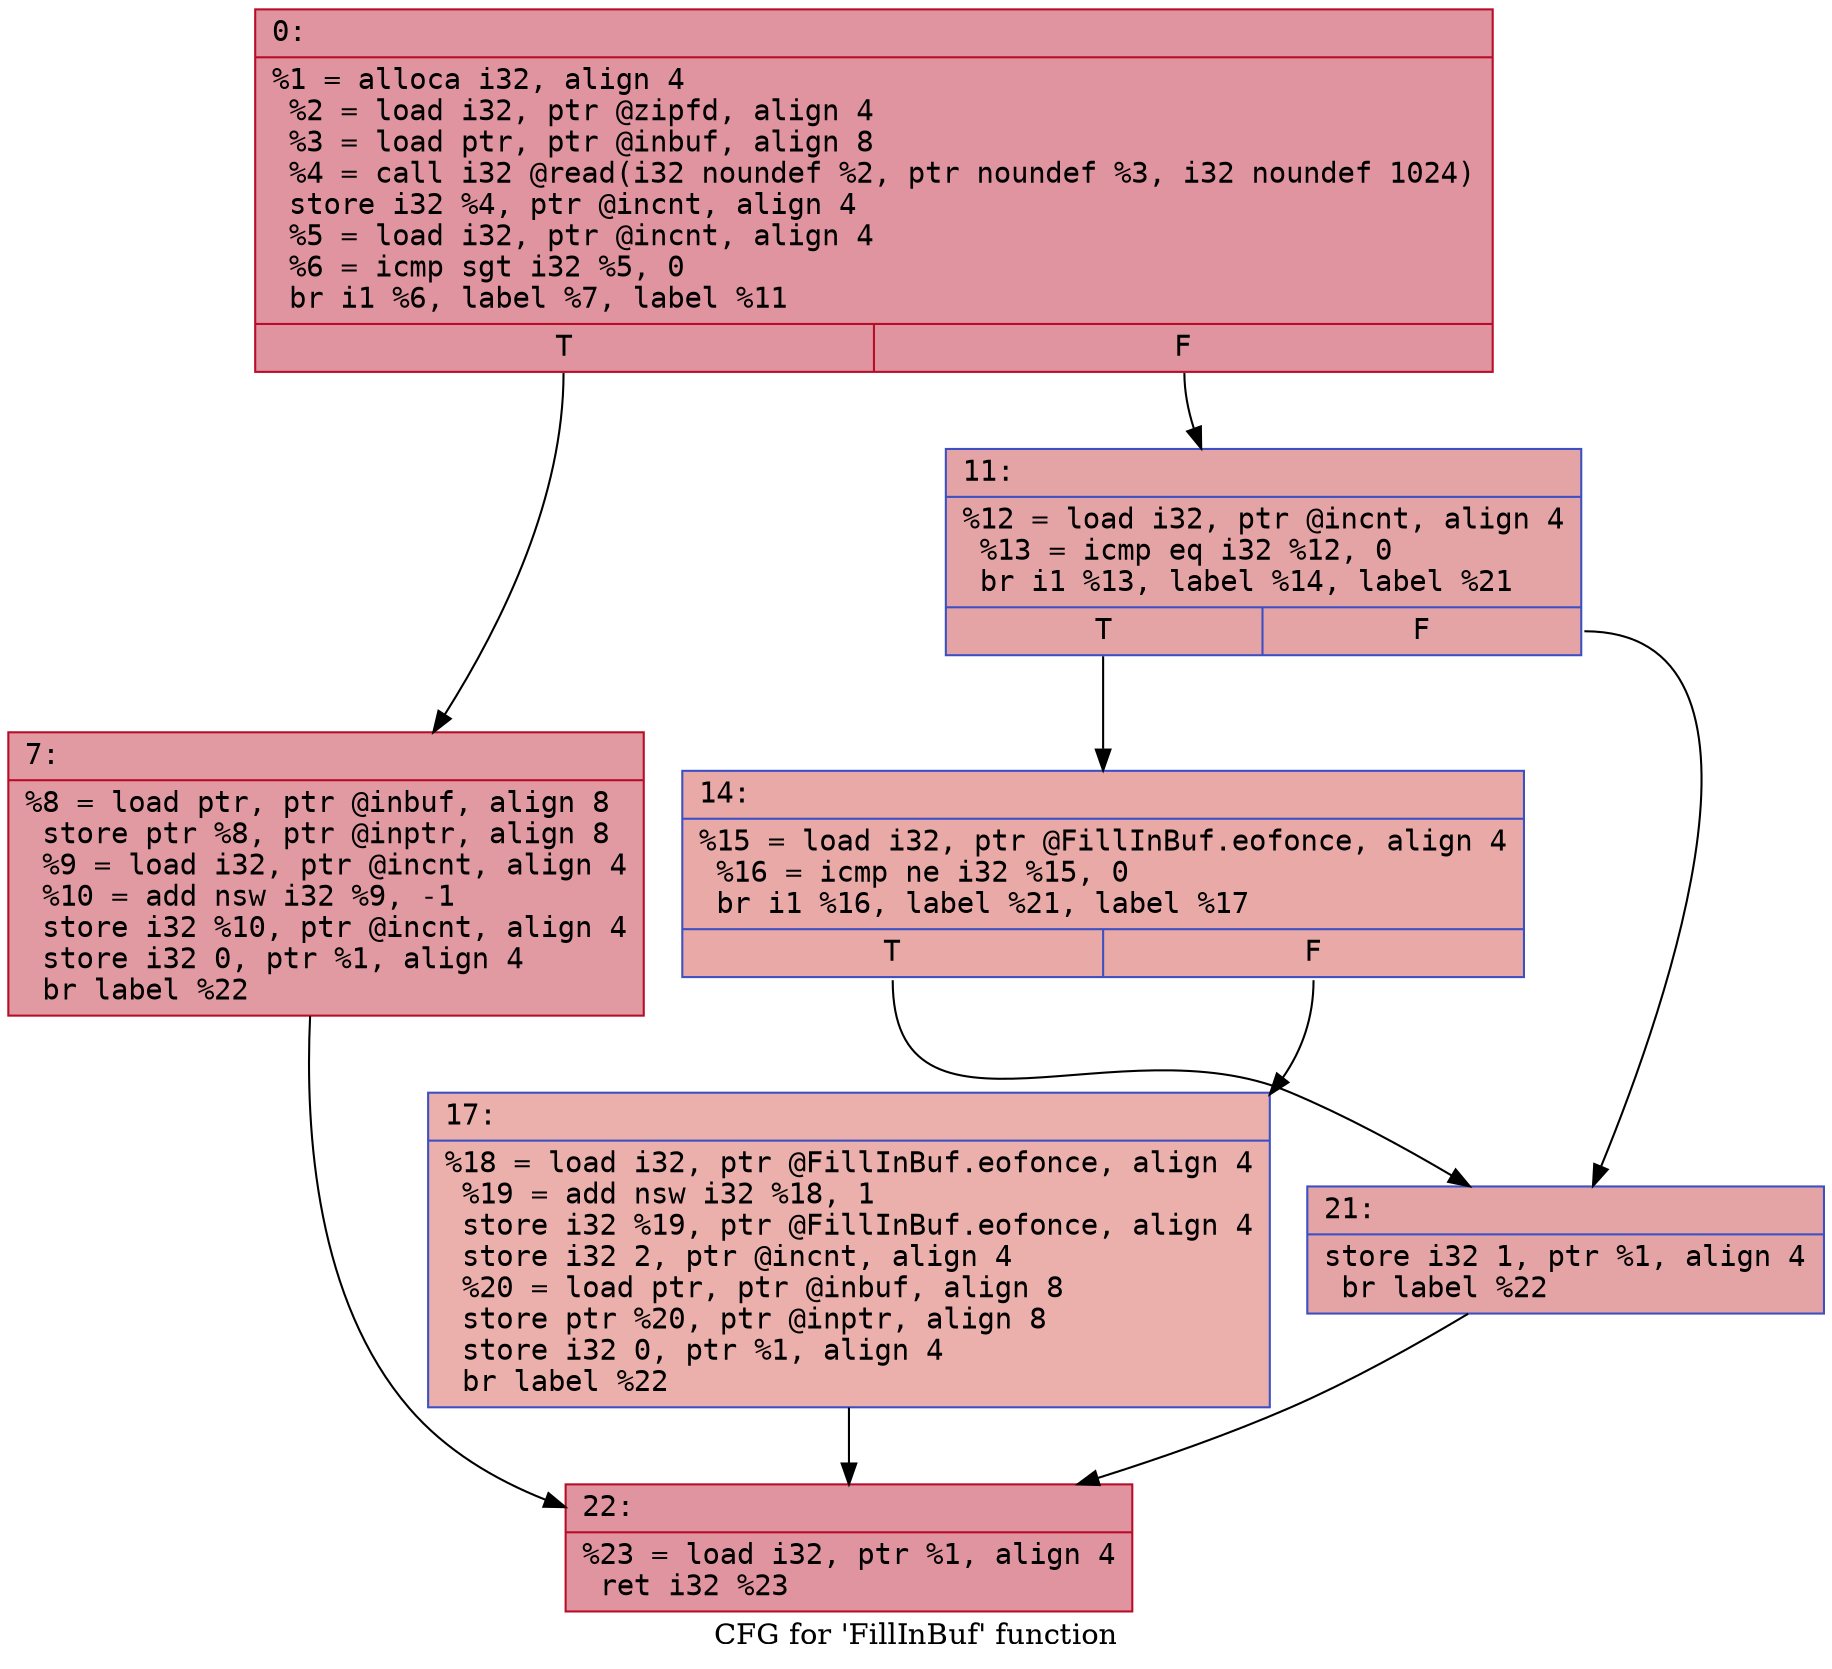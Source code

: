 digraph "CFG for 'FillInBuf' function" {
	label="CFG for 'FillInBuf' function";

	Node0x600002cfde50 [shape=record,color="#b70d28ff", style=filled, fillcolor="#b70d2870" fontname="Courier",label="{0:\l|  %1 = alloca i32, align 4\l  %2 = load i32, ptr @zipfd, align 4\l  %3 = load ptr, ptr @inbuf, align 8\l  %4 = call i32 @read(i32 noundef %2, ptr noundef %3, i32 noundef 1024)\l  store i32 %4, ptr @incnt, align 4\l  %5 = load i32, ptr @incnt, align 4\l  %6 = icmp sgt i32 %5, 0\l  br i1 %6, label %7, label %11\l|{<s0>T|<s1>F}}"];
	Node0x600002cfde50:s0 -> Node0x600002cfdef0[tooltip="0 -> 7\nProbability 62.50%" ];
	Node0x600002cfde50:s1 -> Node0x600002cfdf40[tooltip="0 -> 11\nProbability 37.50%" ];
	Node0x600002cfdef0 [shape=record,color="#b70d28ff", style=filled, fillcolor="#bb1b2c70" fontname="Courier",label="{7:\l|  %8 = load ptr, ptr @inbuf, align 8\l  store ptr %8, ptr @inptr, align 8\l  %9 = load i32, ptr @incnt, align 4\l  %10 = add nsw i32 %9, -1\l  store i32 %10, ptr @incnt, align 4\l  store i32 0, ptr %1, align 4\l  br label %22\l}"];
	Node0x600002cfdef0 -> Node0x600002cfe080[tooltip="7 -> 22\nProbability 100.00%" ];
	Node0x600002cfdf40 [shape=record,color="#3d50c3ff", style=filled, fillcolor="#c32e3170" fontname="Courier",label="{11:\l|  %12 = load i32, ptr @incnt, align 4\l  %13 = icmp eq i32 %12, 0\l  br i1 %13, label %14, label %21\l|{<s0>T|<s1>F}}"];
	Node0x600002cfdf40:s0 -> Node0x600002cfdf90[tooltip="11 -> 14\nProbability 37.50%" ];
	Node0x600002cfdf40:s1 -> Node0x600002cfe030[tooltip="11 -> 21\nProbability 62.50%" ];
	Node0x600002cfdf90 [shape=record,color="#3d50c3ff", style=filled, fillcolor="#ca3b3770" fontname="Courier",label="{14:\l|  %15 = load i32, ptr @FillInBuf.eofonce, align 4\l  %16 = icmp ne i32 %15, 0\l  br i1 %16, label %21, label %17\l|{<s0>T|<s1>F}}"];
	Node0x600002cfdf90:s0 -> Node0x600002cfe030[tooltip="14 -> 21\nProbability 62.50%" ];
	Node0x600002cfdf90:s1 -> Node0x600002cfdfe0[tooltip="14 -> 17\nProbability 37.50%" ];
	Node0x600002cfdfe0 [shape=record,color="#3d50c3ff", style=filled, fillcolor="#d24b4070" fontname="Courier",label="{17:\l|  %18 = load i32, ptr @FillInBuf.eofonce, align 4\l  %19 = add nsw i32 %18, 1\l  store i32 %19, ptr @FillInBuf.eofonce, align 4\l  store i32 2, ptr @incnt, align 4\l  %20 = load ptr, ptr @inbuf, align 8\l  store ptr %20, ptr @inptr, align 8\l  store i32 0, ptr %1, align 4\l  br label %22\l}"];
	Node0x600002cfdfe0 -> Node0x600002cfe080[tooltip="17 -> 22\nProbability 100.00%" ];
	Node0x600002cfe030 [shape=record,color="#3d50c3ff", style=filled, fillcolor="#c32e3170" fontname="Courier",label="{21:\l|  store i32 1, ptr %1, align 4\l  br label %22\l}"];
	Node0x600002cfe030 -> Node0x600002cfe080[tooltip="21 -> 22\nProbability 100.00%" ];
	Node0x600002cfe080 [shape=record,color="#b70d28ff", style=filled, fillcolor="#b70d2870" fontname="Courier",label="{22:\l|  %23 = load i32, ptr %1, align 4\l  ret i32 %23\l}"];
}
